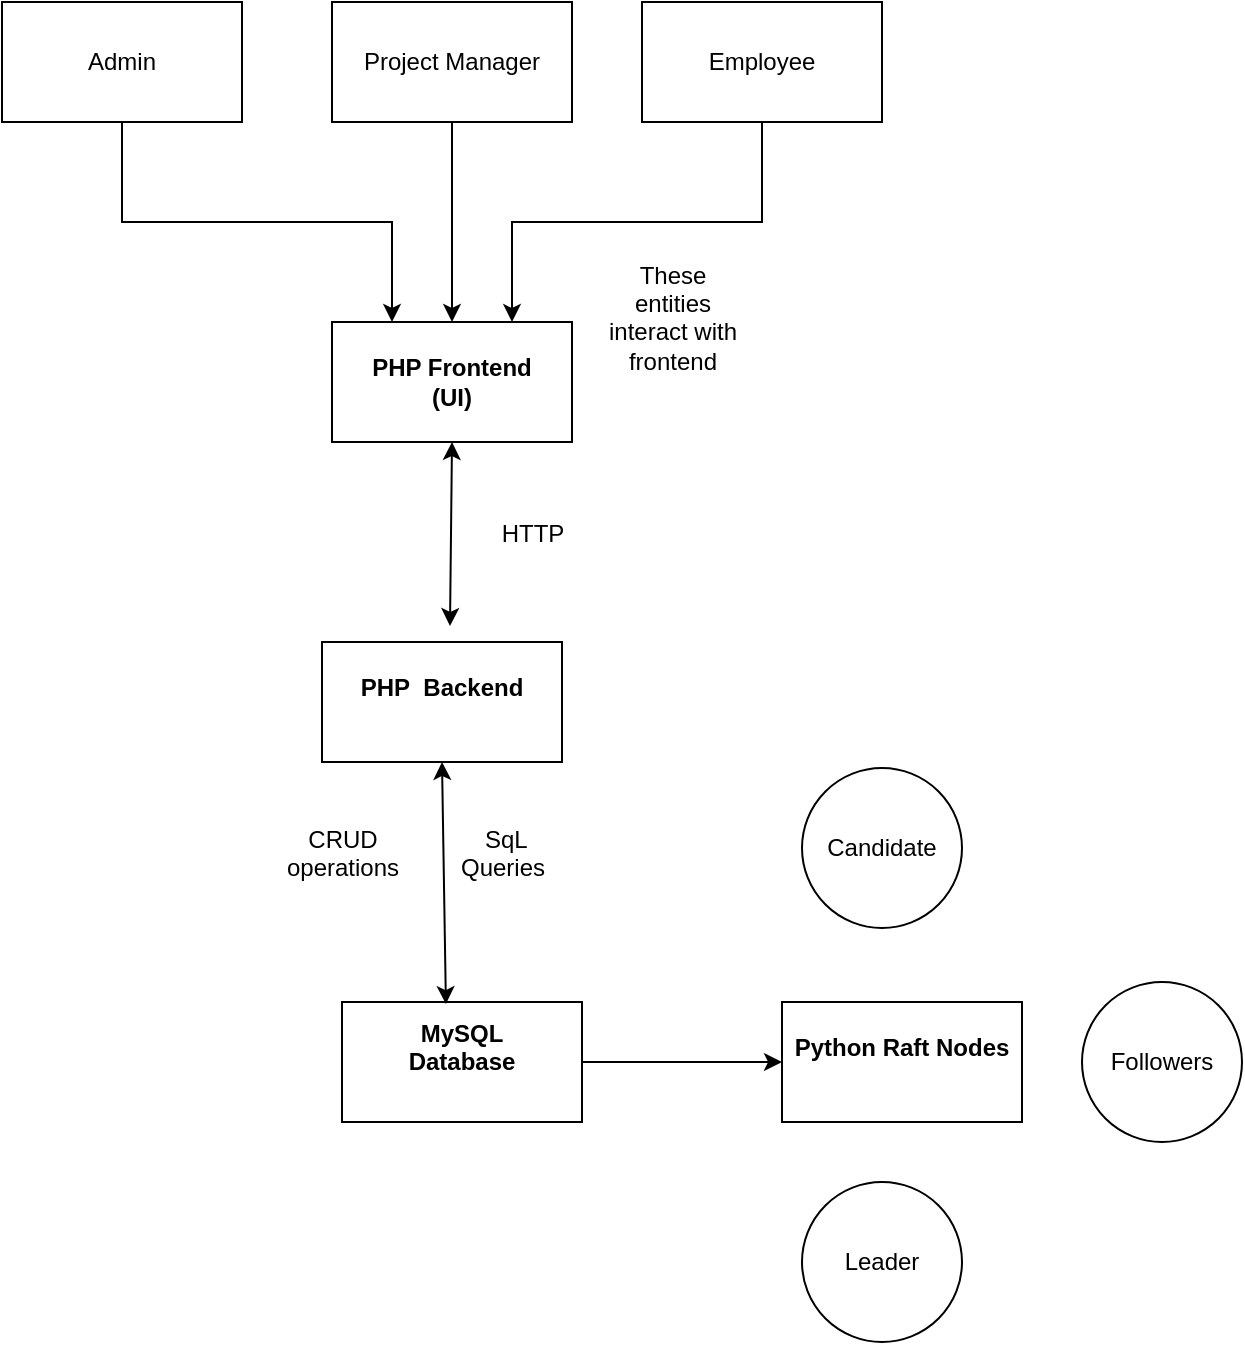 <mxfile version="24.0.6" type="device">
  <diagram name="Page-1" id="LI0rpPIILCPkiA2WDIow">
    <mxGraphModel dx="1313" dy="653" grid="1" gridSize="10" guides="1" tooltips="1" connect="1" arrows="1" fold="1" page="1" pageScale="1" pageWidth="850" pageHeight="1100" math="0" shadow="0">
      <root>
        <mxCell id="0" />
        <mxCell id="1" parent="0" />
        <mxCell id="D9TY2Atrrgyc-9nNGreE-1" value="&lt;b&gt;PHP Frontend&lt;/b&gt;&lt;div&gt;&lt;b&gt;(UI)&lt;/b&gt;&lt;/div&gt;" style="rounded=0;whiteSpace=wrap;html=1;" vertex="1" parent="1">
          <mxGeometry x="305" y="320" width="120" height="60" as="geometry" />
        </mxCell>
        <mxCell id="D9TY2Atrrgyc-9nNGreE-12" style="edgeStyle=orthogonalEdgeStyle;rounded=0;orthogonalLoop=1;jettySize=auto;html=1;exitX=1;exitY=0.5;exitDx=0;exitDy=0;entryX=0;entryY=0.5;entryDx=0;entryDy=0;" edge="1" parent="1" source="D9TY2Atrrgyc-9nNGreE-3" target="D9TY2Atrrgyc-9nNGreE-5">
          <mxGeometry relative="1" as="geometry" />
        </mxCell>
        <mxCell id="D9TY2Atrrgyc-9nNGreE-3" value="&lt;div&gt;&lt;b&gt;&lt;br&gt;&lt;/b&gt;&lt;/div&gt;&lt;div&gt;&lt;b&gt;&lt;br&gt;&lt;/b&gt;&lt;/div&gt;&lt;div&gt;&lt;b&gt;&lt;br&gt;&lt;/b&gt;&lt;/div&gt;&lt;div&gt;&lt;b&gt;MySQL&lt;br&gt;Database&lt;/b&gt;&lt;/div&gt;&lt;div&gt;&lt;b&gt;&lt;br&gt;&lt;/b&gt;&lt;/div&gt;&lt;div&gt;&lt;div&gt;&lt;b&gt;&lt;br&gt;&lt;/b&gt;&lt;/div&gt;&lt;div&gt;&lt;b&gt;&lt;br&gt;&lt;/b&gt;&lt;div&gt;&lt;br&gt;&lt;/div&gt;&lt;/div&gt;&lt;/div&gt;" style="rounded=0;whiteSpace=wrap;html=1;" vertex="1" parent="1">
          <mxGeometry x="310" y="660" width="120" height="60" as="geometry" />
        </mxCell>
        <mxCell id="D9TY2Atrrgyc-9nNGreE-4" value="&lt;b&gt;PHP&amp;nbsp; Backend&lt;/b&gt;&lt;div&gt;&lt;br&gt;&lt;/div&gt;" style="rounded=0;whiteSpace=wrap;html=1;" vertex="1" parent="1">
          <mxGeometry x="300" y="480" width="120" height="60" as="geometry" />
        </mxCell>
        <mxCell id="D9TY2Atrrgyc-9nNGreE-5" value="&lt;b&gt;Python Raft Nodes&lt;/b&gt;&lt;div&gt;&lt;br&gt;&lt;/div&gt;" style="rounded=0;whiteSpace=wrap;html=1;" vertex="1" parent="1">
          <mxGeometry x="530" y="660" width="120" height="60" as="geometry" />
        </mxCell>
        <mxCell id="D9TY2Atrrgyc-9nNGreE-6" value="" style="endArrow=classic;startArrow=classic;html=1;rounded=0;entryX=0.5;entryY=1;entryDx=0;entryDy=0;" edge="1" parent="1" target="D9TY2Atrrgyc-9nNGreE-1">
          <mxGeometry width="50" height="50" relative="1" as="geometry">
            <mxPoint x="364" y="472" as="sourcePoint" />
            <mxPoint x="170" y="670" as="targetPoint" />
          </mxGeometry>
        </mxCell>
        <mxCell id="D9TY2Atrrgyc-9nNGreE-8" value="" style="endArrow=classic;startArrow=classic;html=1;rounded=0;entryX=0.5;entryY=1;entryDx=0;entryDy=0;exitX=0.433;exitY=0.017;exitDx=0;exitDy=0;exitPerimeter=0;" edge="1" parent="1" source="D9TY2Atrrgyc-9nNGreE-3" target="D9TY2Atrrgyc-9nNGreE-4">
          <mxGeometry width="50" height="50" relative="1" as="geometry">
            <mxPoint x="360" y="505" as="sourcePoint" />
            <mxPoint x="360" y="400" as="targetPoint" />
          </mxGeometry>
        </mxCell>
        <mxCell id="D9TY2Atrrgyc-9nNGreE-9" value="HTTP&lt;br&gt;&lt;br&gt;&lt;div&gt;&lt;br&gt;&lt;/div&gt;" style="text;html=1;align=center;verticalAlign=middle;resizable=0;points=[];autosize=1;strokeColor=none;fillColor=none;" vertex="1" parent="1">
          <mxGeometry x="380" y="410" width="50" height="60" as="geometry" />
        </mxCell>
        <mxCell id="D9TY2Atrrgyc-9nNGreE-10" value="&amp;nbsp;SqL&lt;br&gt;Queries&lt;div&gt;&lt;br&gt;&lt;/div&gt;" style="text;html=1;align=center;verticalAlign=middle;resizable=0;points=[];autosize=1;strokeColor=none;fillColor=none;" vertex="1" parent="1">
          <mxGeometry x="355" y="563" width="70" height="60" as="geometry" />
        </mxCell>
        <mxCell id="D9TY2Atrrgyc-9nNGreE-16" style="edgeStyle=orthogonalEdgeStyle;rounded=0;orthogonalLoop=1;jettySize=auto;html=1;exitX=0.5;exitY=1;exitDx=0;exitDy=0;entryX=0.25;entryY=0;entryDx=0;entryDy=0;" edge="1" parent="1" source="D9TY2Atrrgyc-9nNGreE-13" target="D9TY2Atrrgyc-9nNGreE-1">
          <mxGeometry relative="1" as="geometry">
            <mxPoint x="370" y="320.0" as="targetPoint" />
          </mxGeometry>
        </mxCell>
        <mxCell id="D9TY2Atrrgyc-9nNGreE-13" value="Admin" style="rounded=0;whiteSpace=wrap;html=1;" vertex="1" parent="1">
          <mxGeometry x="140" y="160" width="120" height="60" as="geometry" />
        </mxCell>
        <mxCell id="D9TY2Atrrgyc-9nNGreE-19" style="edgeStyle=orthogonalEdgeStyle;rounded=0;orthogonalLoop=1;jettySize=auto;html=1;exitX=0.5;exitY=1;exitDx=0;exitDy=0;entryX=0.5;entryY=0;entryDx=0;entryDy=0;" edge="1" parent="1" source="D9TY2Atrrgyc-9nNGreE-14" target="D9TY2Atrrgyc-9nNGreE-1">
          <mxGeometry relative="1" as="geometry" />
        </mxCell>
        <mxCell id="D9TY2Atrrgyc-9nNGreE-14" value="Project Manager" style="rounded=0;whiteSpace=wrap;html=1;" vertex="1" parent="1">
          <mxGeometry x="305" y="160" width="120" height="60" as="geometry" />
        </mxCell>
        <mxCell id="D9TY2Atrrgyc-9nNGreE-20" style="edgeStyle=orthogonalEdgeStyle;rounded=0;orthogonalLoop=1;jettySize=auto;html=1;exitX=0.5;exitY=1;exitDx=0;exitDy=0;entryX=0.75;entryY=0;entryDx=0;entryDy=0;" edge="1" parent="1" source="D9TY2Atrrgyc-9nNGreE-15" target="D9TY2Atrrgyc-9nNGreE-1">
          <mxGeometry relative="1" as="geometry" />
        </mxCell>
        <mxCell id="D9TY2Atrrgyc-9nNGreE-15" value="Employee" style="rounded=0;whiteSpace=wrap;html=1;" vertex="1" parent="1">
          <mxGeometry x="460" y="160" width="120" height="60" as="geometry" />
        </mxCell>
        <mxCell id="D9TY2Atrrgyc-9nNGreE-21" value="These&lt;br&gt;entities&lt;br&gt;interact with&lt;br&gt;frontend&lt;div&gt;&lt;br&gt;&lt;/div&gt;" style="text;html=1;align=center;verticalAlign=middle;resizable=0;points=[];autosize=1;strokeColor=none;fillColor=none;" vertex="1" parent="1">
          <mxGeometry x="430" y="280" width="90" height="90" as="geometry" />
        </mxCell>
        <mxCell id="D9TY2Atrrgyc-9nNGreE-22" value="CRUD&lt;br&gt;operations&lt;div&gt;&lt;br&gt;&lt;/div&gt;" style="text;html=1;align=center;verticalAlign=middle;resizable=0;points=[];autosize=1;strokeColor=none;fillColor=none;" vertex="1" parent="1">
          <mxGeometry x="270" y="563" width="80" height="60" as="geometry" />
        </mxCell>
        <mxCell id="D9TY2Atrrgyc-9nNGreE-23" value="Leader" style="ellipse;whiteSpace=wrap;html=1;aspect=fixed;" vertex="1" parent="1">
          <mxGeometry x="540" y="750" width="80" height="80" as="geometry" />
        </mxCell>
        <mxCell id="D9TY2Atrrgyc-9nNGreE-24" value="Candidate" style="ellipse;whiteSpace=wrap;html=1;aspect=fixed;" vertex="1" parent="1">
          <mxGeometry x="540" y="543" width="80" height="80" as="geometry" />
        </mxCell>
        <mxCell id="D9TY2Atrrgyc-9nNGreE-25" value="Followers" style="ellipse;whiteSpace=wrap;html=1;aspect=fixed;" vertex="1" parent="1">
          <mxGeometry x="680" y="650" width="80" height="80" as="geometry" />
        </mxCell>
      </root>
    </mxGraphModel>
  </diagram>
</mxfile>
